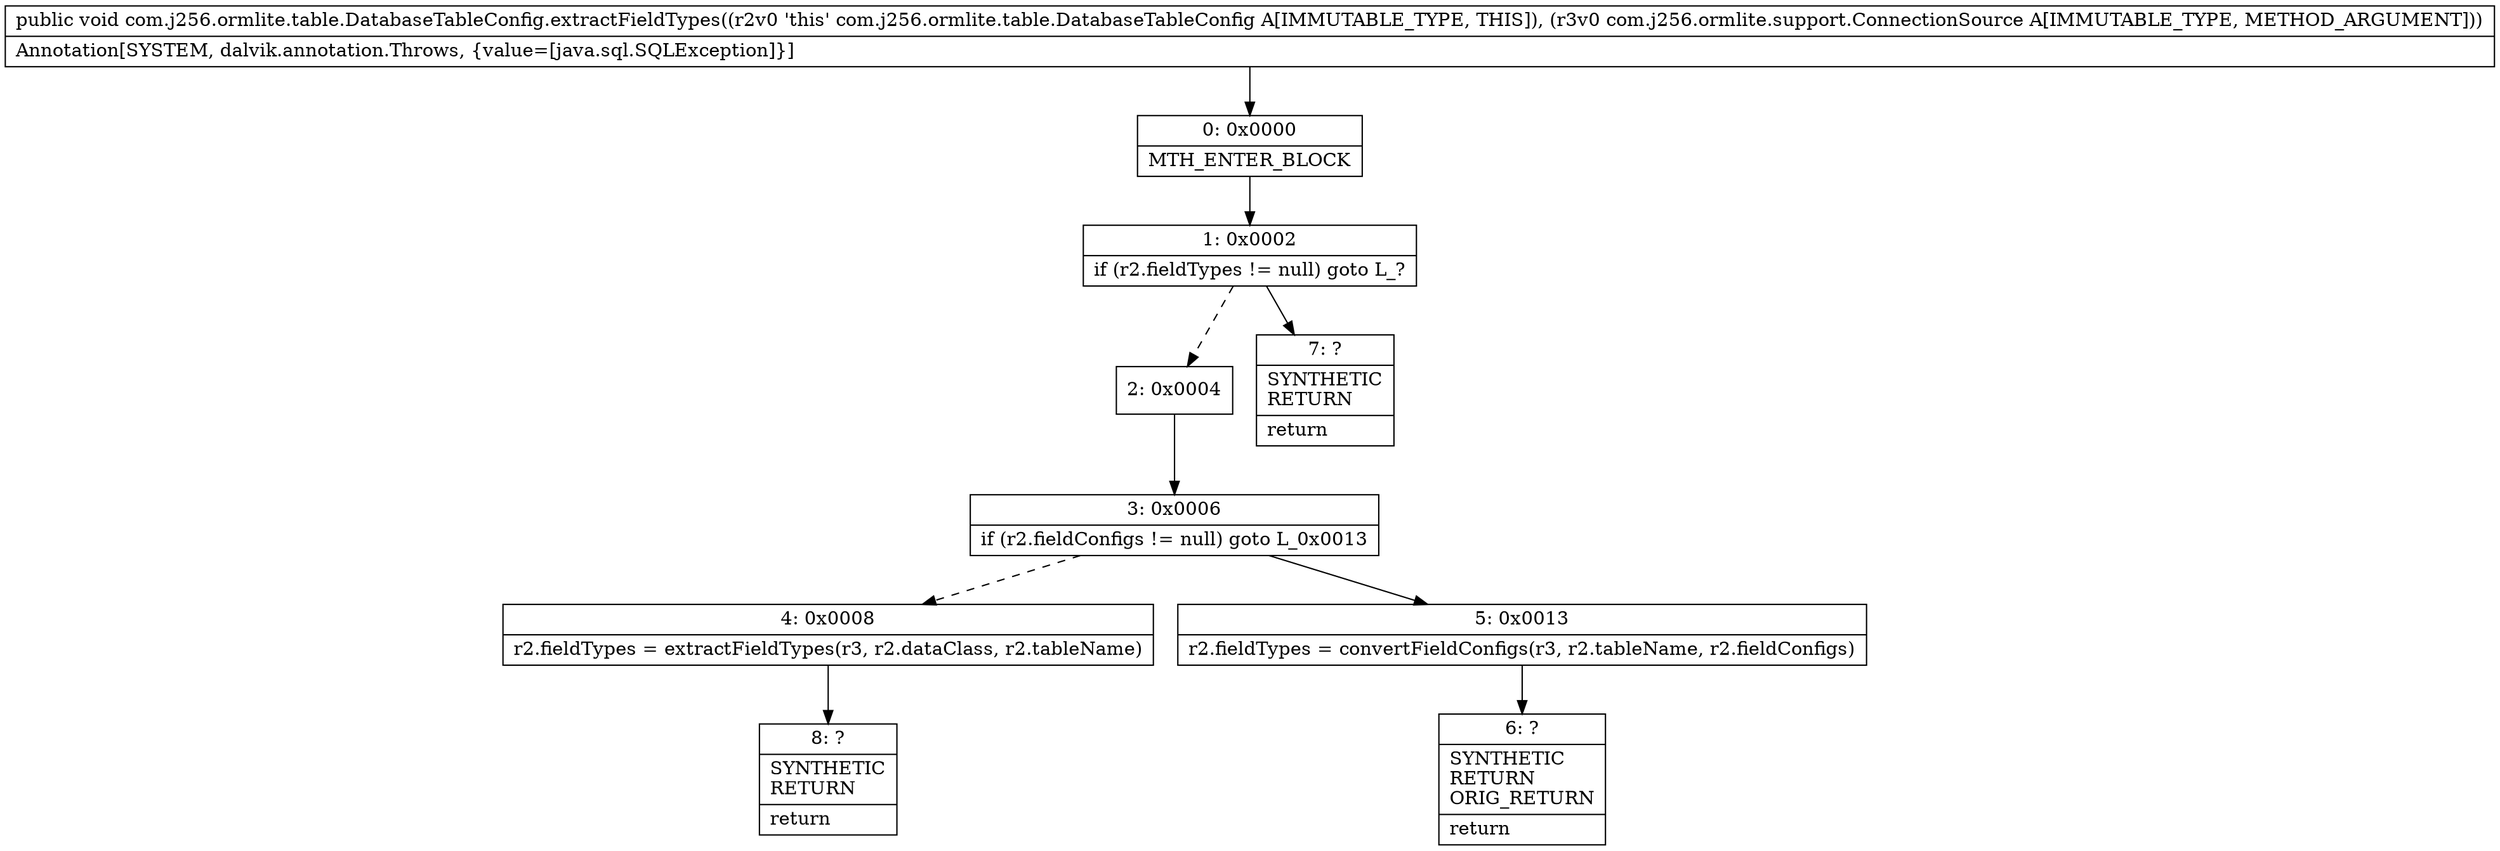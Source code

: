 digraph "CFG forcom.j256.ormlite.table.DatabaseTableConfig.extractFieldTypes(Lcom\/j256\/ormlite\/support\/ConnectionSource;)V" {
Node_0 [shape=record,label="{0\:\ 0x0000|MTH_ENTER_BLOCK\l}"];
Node_1 [shape=record,label="{1\:\ 0x0002|if (r2.fieldTypes != null) goto L_?\l}"];
Node_2 [shape=record,label="{2\:\ 0x0004}"];
Node_3 [shape=record,label="{3\:\ 0x0006|if (r2.fieldConfigs != null) goto L_0x0013\l}"];
Node_4 [shape=record,label="{4\:\ 0x0008|r2.fieldTypes = extractFieldTypes(r3, r2.dataClass, r2.tableName)\l}"];
Node_5 [shape=record,label="{5\:\ 0x0013|r2.fieldTypes = convertFieldConfigs(r3, r2.tableName, r2.fieldConfigs)\l}"];
Node_6 [shape=record,label="{6\:\ ?|SYNTHETIC\lRETURN\lORIG_RETURN\l|return\l}"];
Node_7 [shape=record,label="{7\:\ ?|SYNTHETIC\lRETURN\l|return\l}"];
Node_8 [shape=record,label="{8\:\ ?|SYNTHETIC\lRETURN\l|return\l}"];
MethodNode[shape=record,label="{public void com.j256.ormlite.table.DatabaseTableConfig.extractFieldTypes((r2v0 'this' com.j256.ormlite.table.DatabaseTableConfig A[IMMUTABLE_TYPE, THIS]), (r3v0 com.j256.ormlite.support.ConnectionSource A[IMMUTABLE_TYPE, METHOD_ARGUMENT]))  | Annotation[SYSTEM, dalvik.annotation.Throws, \{value=[java.sql.SQLException]\}]\l}"];
MethodNode -> Node_0;
Node_0 -> Node_1;
Node_1 -> Node_2[style=dashed];
Node_1 -> Node_7;
Node_2 -> Node_3;
Node_3 -> Node_4[style=dashed];
Node_3 -> Node_5;
Node_4 -> Node_8;
Node_5 -> Node_6;
}


